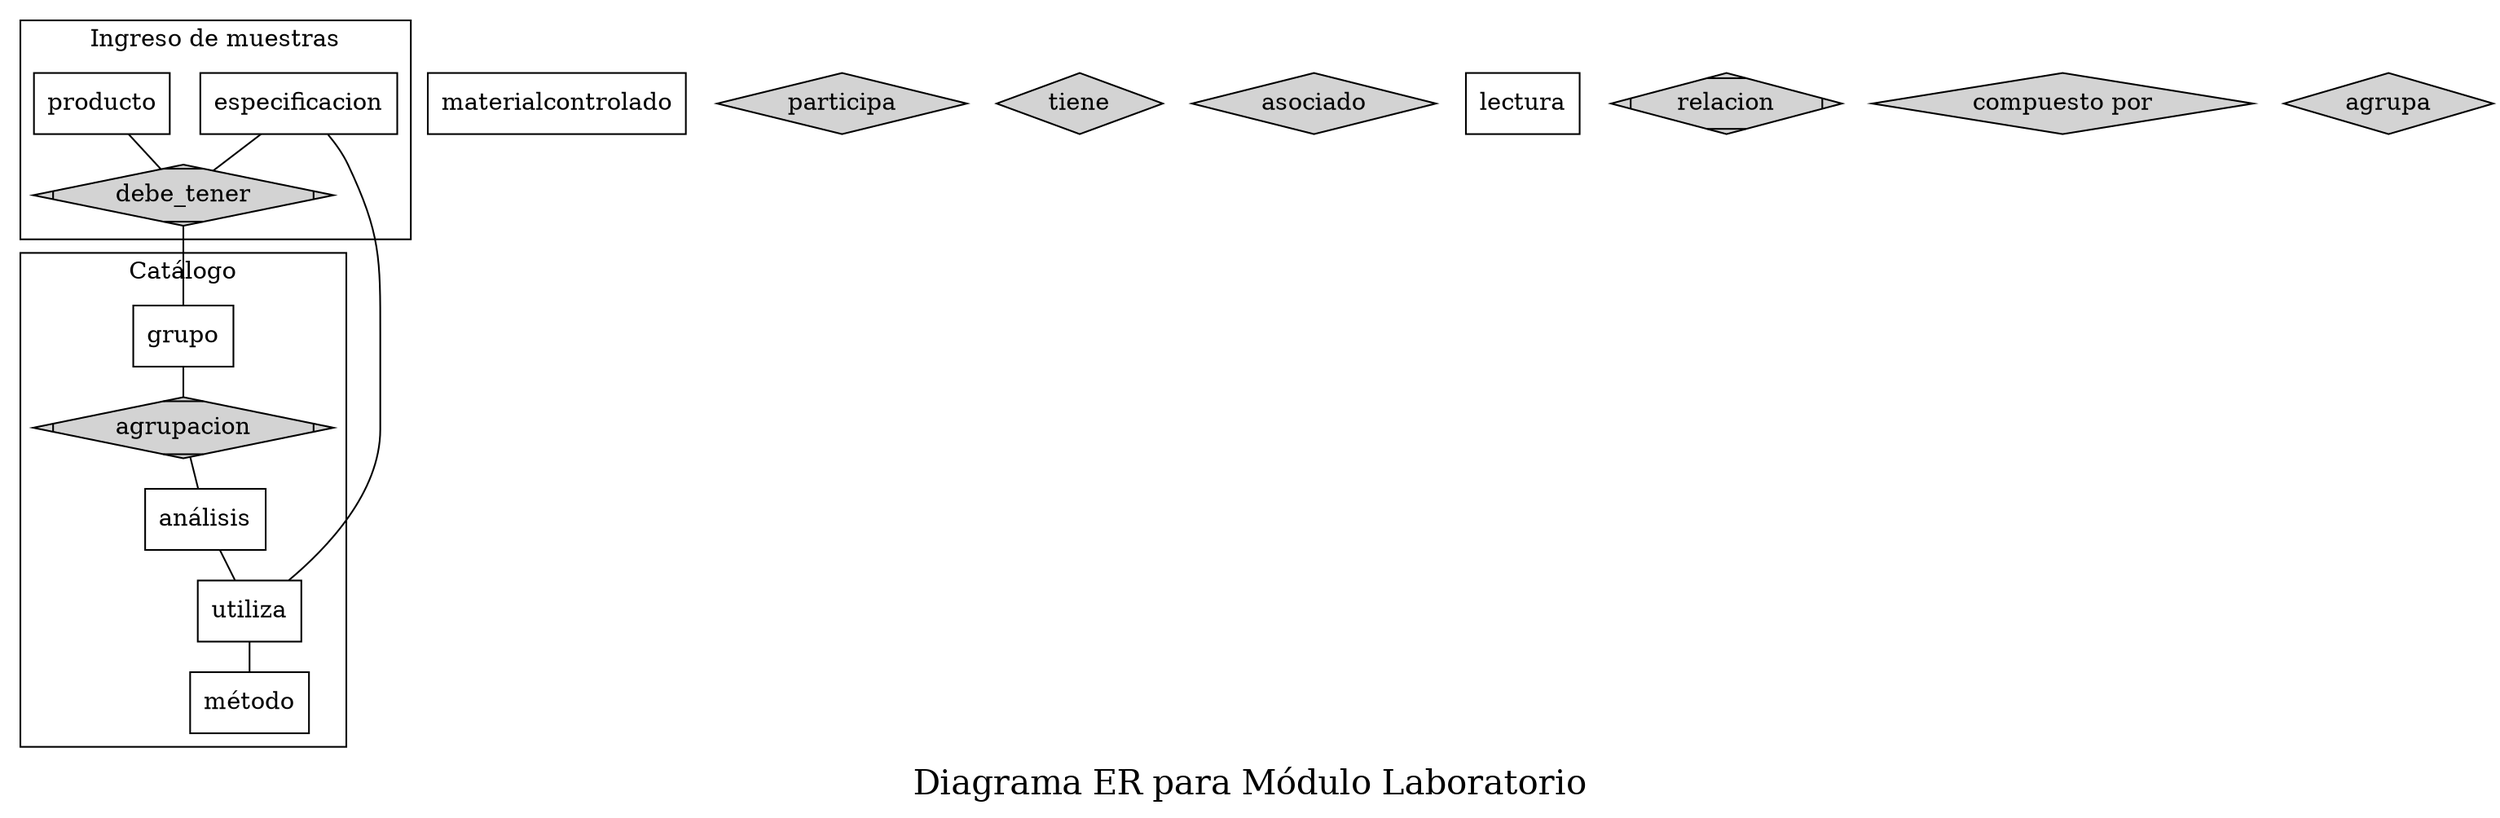 // Este es el gráfico ER de la base de datos para el Laboratorio



graph IngresoMuestras{

{
 ranksep=5;
 root= especificacion;
 node [shape=box];
 especificacion [shape=box];
 materialcontrolado [shape= box];
 grupo [shape= box];
 análisis [shape= box];
 método [shape=box];
 participa [shape=diamond, width = 0.4, style=filled];
 producto [shape=box];
 tiene [shape=diamond, width = 0.4, style = filled];
 asociado [shape=diamond, width =0.4, style = filled];
 debe_tener [shape=Mdiamond, style= filled];
 agrupacion [shape=Mdiamond, style = filled];
 utiliza [shape= box ];
 agrupacion [shape = Mdiamond, style = filled];
 lectura [shape = box ];
 relacion [shape = Mdiamond , style = filled]
 
 
 compuesto [label= "compuesto por",shape=diamond, width =0.4, style = filled];
 agrupa [shape=diamond, width =0.4, style = filled];
 lectura [shape=box]
}


subgraph cluster_catalogo {
	label = "Catálogo"
	análisis -- utiliza
	utiliza -- método


	grupo -- agrupacion
	agrupacion -- análisis

	
}

subgraph cluster_ingreso_muestra {
	label = "Ingreso de muestras"

	producto -- debe_tener
	debe_tener -- grupo

	especificacion -- debe_tener
	especificacion -- utiliza
	

}


subgraph cluster_recoleccion_resultados {
	label = "Recolección de resultados"
	

}
// participa -- especificacion [label=1]
// grupo -- participa [label="1"]
// grupo -- asociado [label= "n"]
// grupo -- agrupa [label="n"]
// agrupa -- análisis [label="n"]

// asociado -- producto [label= "n"]
// producto -- participa [label="1"]
// análisis -- participa [label="1"]
// análisis -- compuesto [label= "1"]
// compuesto -- método   [label="n"]
// método -- participa   [label="1"]
// especificacion -- tiene [label="1"]
// tiene --  lectura [label="1"]
 
 
label = "Diagrama ER para Módulo Laboratorio";
fontsize=20;
}
